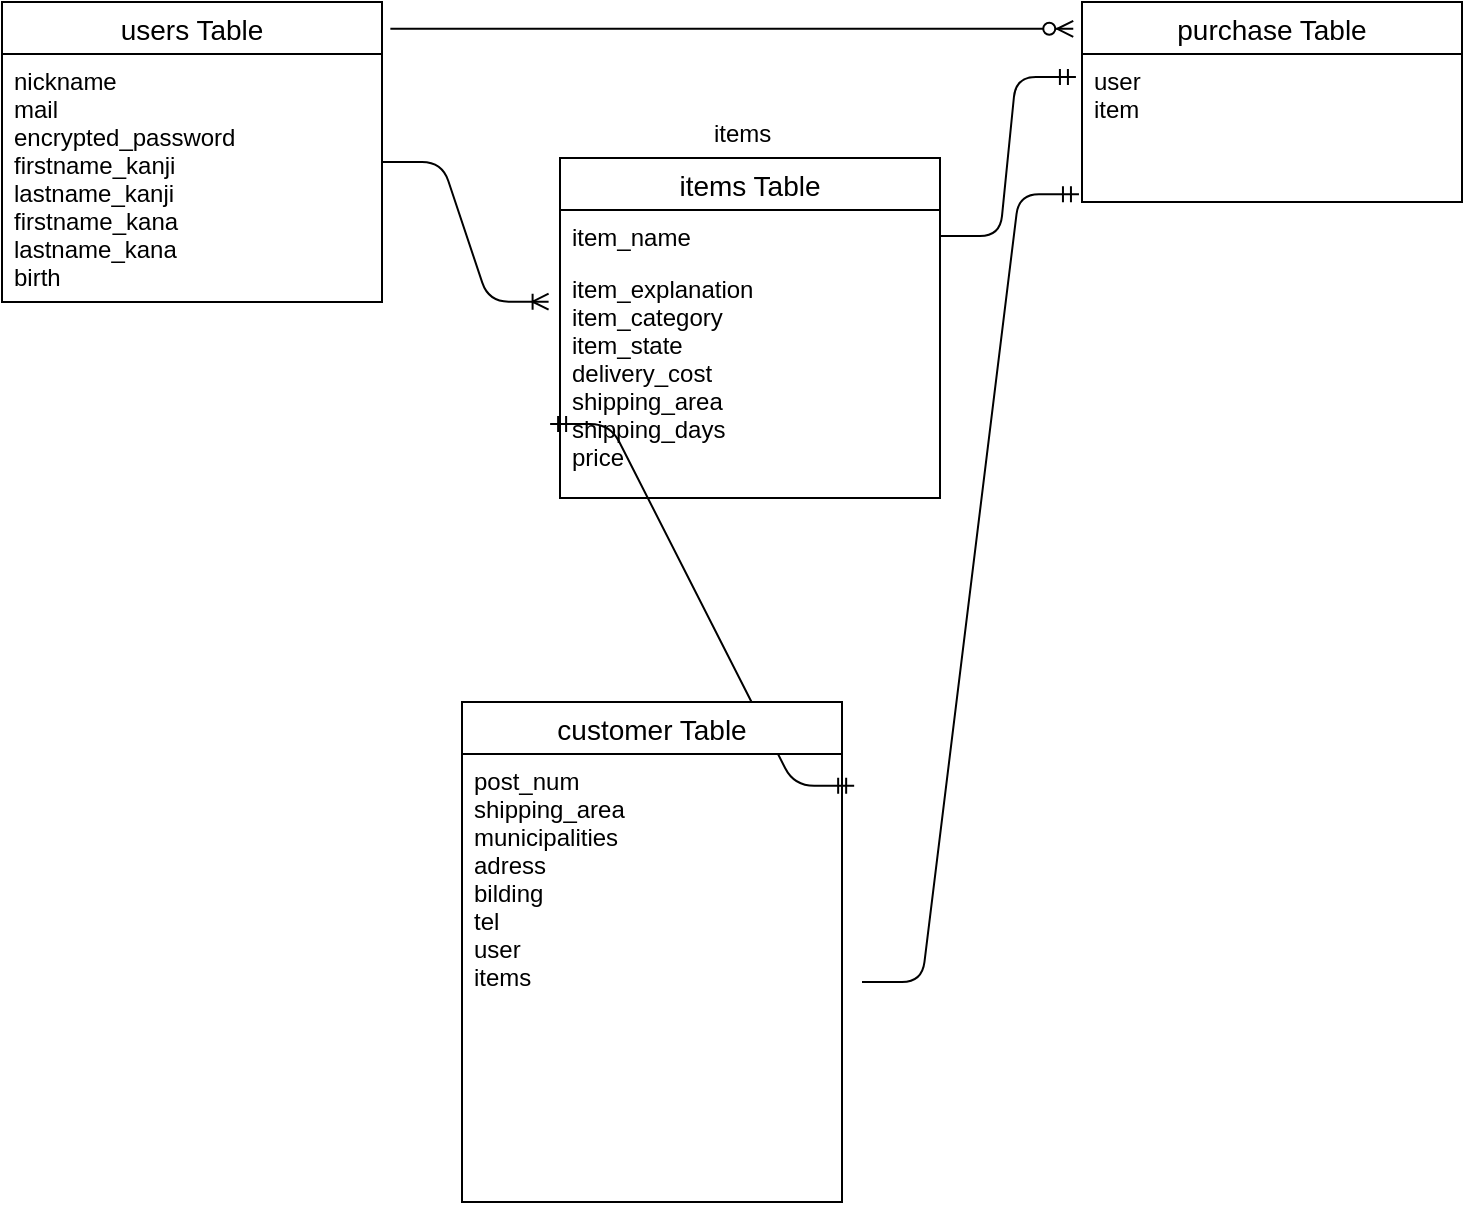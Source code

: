 <mxfile version="13.1.3">
    <diagram id="6hGFLwfOUW9BJ-s0fimq" name="Page-1">
        <mxGraphModel dx="853" dy="751" grid="1" gridSize="10" guides="1" tooltips="1" connect="1" arrows="1" fold="1" page="1" pageScale="1" pageWidth="827" pageHeight="1169" math="0" shadow="0">
            <root>
                <mxCell id="0"/>
                <mxCell id="1" parent="0"/>
                <mxCell id="2" value="users Table" style="swimlane;fontStyle=0;childLayout=stackLayout;horizontal=1;startSize=26;horizontalStack=0;resizeParent=1;resizeParentMax=0;resizeLast=0;collapsible=1;marginBottom=0;align=center;fontSize=14;" vertex="1" parent="1">
                    <mxGeometry x="40" y="110" width="190" height="150" as="geometry"/>
                </mxCell>
                <mxCell id="4" value="nickname&#10;mail&#10;encrypted_password&#10;firstname_kanji&#10;lastname_kanji&#10;firstname_kana&#10;lastname_kana&#10;birth" style="text;strokeColor=none;fillColor=none;spacingLeft=4;spacingRight=4;overflow=hidden;rotatable=0;points=[[0,0.5],[1,0.5]];portConstraint=eastwest;fontSize=12;" vertex="1" parent="2">
                    <mxGeometry y="26" width="190" height="124" as="geometry"/>
                </mxCell>
                <mxCell id="30" value="" style="edgeStyle=entityRelationEdgeStyle;fontSize=12;html=1;endArrow=ERoneToMany;entryX=-0.03;entryY=0.168;entryDx=0;entryDy=0;entryPerimeter=0;" edge="1" parent="1" target="8">
                    <mxGeometry width="100" height="100" relative="1" as="geometry">
                        <mxPoint x="230" y="190" as="sourcePoint"/>
                        <mxPoint x="330" y="90" as="targetPoint"/>
                    </mxGeometry>
                </mxCell>
                <mxCell id="34" value="" style="edgeStyle=entityRelationEdgeStyle;fontSize=12;html=1;endArrow=ERmandOne;startArrow=ERmandOne;entryX=-0.026;entryY=0.686;entryDx=0;entryDy=0;entryPerimeter=0;exitX=1.032;exitY=0.071;exitDx=0;exitDy=0;exitPerimeter=0;" edge="1" parent="1" source="22" target="8">
                    <mxGeometry width="100" height="100" relative="1" as="geometry">
                        <mxPoint x="330" y="340" as="sourcePoint"/>
                        <mxPoint x="430" y="240" as="targetPoint"/>
                    </mxGeometry>
                </mxCell>
                <mxCell id="21" value="customer Table" style="swimlane;fontStyle=0;childLayout=stackLayout;horizontal=1;startSize=26;horizontalStack=0;resizeParent=1;resizeParentMax=0;resizeLast=0;collapsible=1;marginBottom=0;align=center;fontSize=14;" vertex="1" parent="1">
                    <mxGeometry x="270" y="460" width="190" height="250" as="geometry"/>
                </mxCell>
                <mxCell id="22" value="post_num&#10;shipping_area&#10;municipalities&#10;adress&#10;bilding&#10;tel&#10;user&#10;items" style="text;strokeColor=none;fillColor=none;spacingLeft=4;spacingRight=4;overflow=hidden;rotatable=0;points=[[0,0.5],[1,0.5]];portConstraint=eastwest;fontSize=12;" vertex="1" parent="21">
                    <mxGeometry y="26" width="190" height="224" as="geometry"/>
                </mxCell>
                <mxCell id="6" value="items Table" style="swimlane;fontStyle=0;childLayout=stackLayout;horizontal=1;startSize=26;horizontalStack=0;resizeParent=1;resizeParentMax=0;resizeLast=0;collapsible=1;marginBottom=0;align=center;fontSize=14;" vertex="1" parent="1">
                    <mxGeometry x="319" y="188" width="190" height="170" as="geometry"/>
                </mxCell>
                <mxCell id="7" value="item_name" style="text;strokeColor=none;fillColor=none;spacingLeft=4;spacingRight=4;overflow=hidden;rotatable=0;points=[[0,0.5],[1,0.5]];portConstraint=eastwest;fontSize=12;" vertex="1" parent="6">
                    <mxGeometry y="26" width="190" height="26" as="geometry"/>
                </mxCell>
                <mxCell id="8" value="item_explanation&#10;item_category&#10;item_state&#10;delivery_cost&#10;shipping_area&#10;shipping_days&#10;price&#10;" style="text;strokeColor=none;fillColor=none;spacingLeft=4;spacingRight=4;overflow=hidden;rotatable=0;points=[[0,0.5],[1,0.5]];portConstraint=eastwest;fontSize=12;" vertex="1" parent="6">
                    <mxGeometry y="52" width="190" height="118" as="geometry"/>
                </mxCell>
                <mxCell id="46" value="" style="edgeStyle=entityRelationEdgeStyle;fontSize=12;html=1;endArrow=ERzeroToMany;endFill=1;entryX=-0.023;entryY=0.134;entryDx=0;entryDy=0;entryPerimeter=0;exitX=1.022;exitY=0.089;exitDx=0;exitDy=0;exitPerimeter=0;" edge="1" parent="1" source="2" target="17">
                    <mxGeometry width="100" height="100" relative="1" as="geometry">
                        <mxPoint x="230" y="140" as="sourcePoint"/>
                        <mxPoint x="330" y="40" as="targetPoint"/>
                    </mxGeometry>
                </mxCell>
                <mxCell id="47" value="" style="edgeStyle=entityRelationEdgeStyle;fontSize=12;html=1;endArrow=ERmandOne;exitX=1;exitY=0.5;exitDx=0;exitDy=0;entryX=-0.016;entryY=0.156;entryDx=0;entryDy=0;entryPerimeter=0;" edge="1" parent="1" source="7" target="18">
                    <mxGeometry width="100" height="100" relative="1" as="geometry">
                        <mxPoint x="510" y="250" as="sourcePoint"/>
                        <mxPoint x="610" y="150" as="targetPoint"/>
                    </mxGeometry>
                </mxCell>
                <mxCell id="48" value="" style="edgeStyle=entityRelationEdgeStyle;fontSize=12;html=1;endArrow=ERmandOne;entryX=-0.008;entryY=0.948;entryDx=0;entryDy=0;entryPerimeter=0;" edge="1" parent="1" target="18">
                    <mxGeometry width="100" height="100" relative="1" as="geometry">
                        <mxPoint x="470" y="600" as="sourcePoint"/>
                        <mxPoint x="690" y="300" as="targetPoint"/>
                    </mxGeometry>
                </mxCell>
                <mxCell id="17" value="purchase Table" style="swimlane;fontStyle=0;childLayout=stackLayout;horizontal=1;startSize=26;horizontalStack=0;resizeParent=1;resizeParentMax=0;resizeLast=0;collapsible=1;marginBottom=0;align=center;fontSize=14;" vertex="1" parent="1">
                    <mxGeometry x="580" y="110" width="190" height="100" as="geometry"/>
                </mxCell>
                <mxCell id="18" value="user&#10;item" style="text;strokeColor=none;fillColor=none;spacingLeft=4;spacingRight=4;overflow=hidden;rotatable=0;points=[[0,0.5],[1,0.5]];portConstraint=eastwest;fontSize=12;" vertex="1" parent="17">
                    <mxGeometry y="26" width="190" height="74" as="geometry"/>
                </mxCell>
                <mxCell id="19" value="items" style="text;strokeColor=none;fillColor=none;spacingLeft=4;spacingRight=4;overflow=hidden;rotatable=0;points=[[0,0.5],[1,0.5]];portConstraint=eastwest;fontSize=12;" vertex="1" parent="1">
                    <mxGeometry x="390" y="162" width="190" height="26" as="geometry"/>
                </mxCell>
            </root>
        </mxGraphModel>
    </diagram>
</mxfile>